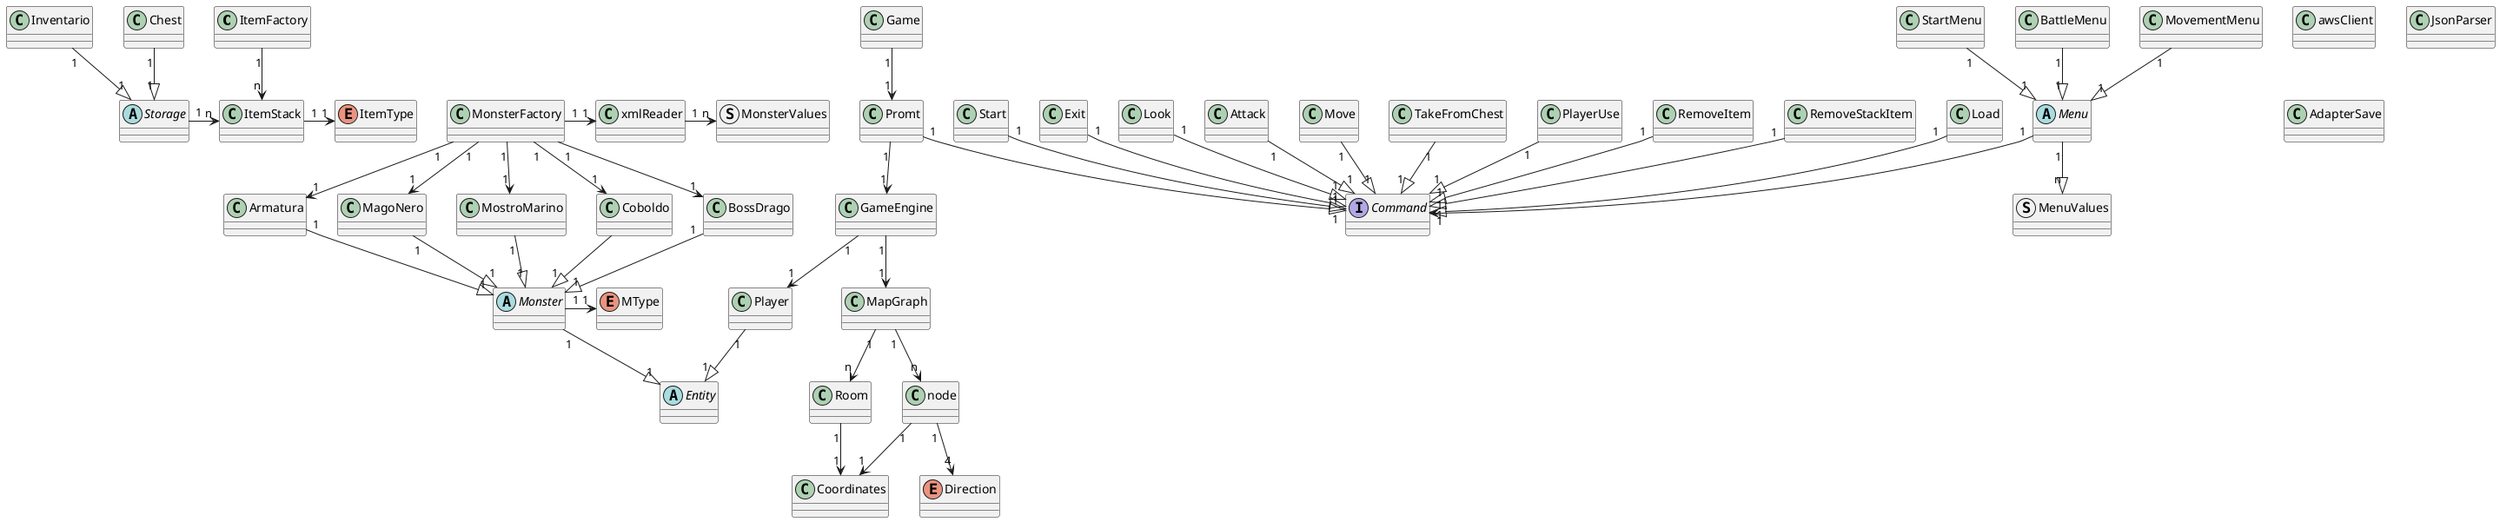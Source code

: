 @startuml
class ItemFactory{
}

class ItemStack {
}

enum ItemType{
}

abstract Storage{   
}

class Inventario{
}

class Chest{

}

Storage "1" -> "n"ItemStack 
ItemStack "1" -> "1" ItemType
Inventario "1" --|> "1" Storage

Chest "1" --|> "1" Storage
ItemFactory "1" --> "n"ItemStack





  class awsClient{
  }

  class JsonParser{
    
  }
  

  class AdapterSave{

  }

class GameEngine{
 
}


class Game{

}


enum MType{
 
}

abstract class Entity{
 
} 



class Player{
}

abstract class Monster{
}
class MonsterFactory{
 
}

class xmlReader{

}

struct MonsterValues{

}


class Armatura{
 
}
class MagoNero{
  
}

class MostroMarino{
  
}
class Coboldo{
 
}
class BossDrago{
 
}


Monster "1" ->"1" MType
Player "1"--|>"1"Entity
Monster "1"--|>"1"Entity
Armatura"1"--|>"1"Monster
MagoNero"1"--|>"1"Monster
MostroMarino"1"--|>"1"Monster
Coboldo--|>"1"Monster
BossDrago"1"--|>"1"Monster

MonsterFactory"1"-->"1"BossDrago
MonsterFactory"1"-->"1"MagoNero 
MonsterFactory"1"-->"1"Coboldo
MonsterFactory"1"-->"1"Armatura
MonsterFactory"1"-->"1"MostroMarino 
MonsterFactory"1"->"1"xmlReader
xmlReader"1"->"n"MonsterValues


abstract class Menu{
  
}
class StartMenu{
 
}
class BattleMenu{

}
class MovementMenu{
 
}
struct MenuValues{

}


BattleMenu"1"--|>"1"Menu
StartMenu"1"--|>"1"Menu
MovementMenu"1"--|>"1"Menu
Menu"1"--|>"n"MenuValues

 

    
class Coordinates{

}

class MapGraph{
 
}


enum  Direction{
 
}

class node{
  

}

class Room{

}



MapGraph"1"-->"n"Room
MapGraph"1"-->"n"node
node"1"-->"1"Coordinates
node"1"-->"4"Direction
Room"1"-->"1"Coordinates


class Promt{

}

class Start{
 
}
class Exit{
  
}
class Look{
  
}
class Attack{

}
class Move{
  
}
class Move{
  
}
class TakeFromChest{
  
}
class PlayerUse{
  
}
class RemoveItem{
  
}
class RemoveStackItem{

}
class Load{
 
}

interface Command{
  
}


Start"1"--|>"1"Command
Exit"1"--|>"1"Command
Look"1"--|>"1"Command
Attack"1"--|>"1"Command
Move"1"--|>"1"Command
PlayerUse"1"--|>"1"Command
RemoveItem"1"--|>"1"Command
RemoveStackItem"1"--|>"1"Command
Load"1"--|>"1"Command
Promt"1"--|>"1"Command
TakeFromChest"1"--|>"1"Command

Menu"1"-->"1"Command
GameEngine"1"-->"1"Player
GameEngine"1"-->"1"MapGraph
Promt"1"-->"1"GameEngine
Game"1"-->"1"Promt


@enduml
